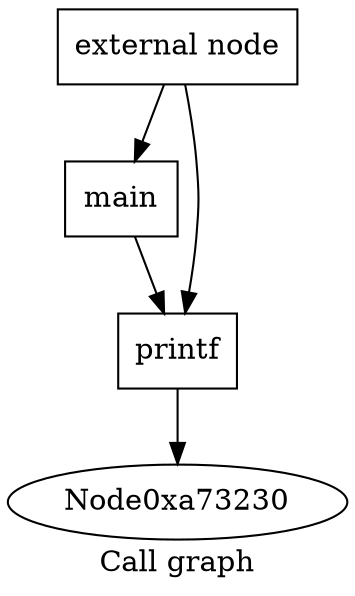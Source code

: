digraph "Call graph" {
	label="Call graph";

	Node0xa552b0 [shape=record,label="{external node}"];
	Node0xa552b0 -> Node0xa732a0;
	Node0xa552b0 -> Node0xa73340;
	Node0xa732a0 [shape=record,label="{main}"];
	Node0xa732a0 -> Node0xa73340;
	Node0xa73340 [shape=record,label="{printf}"];
	Node0xa73340 -> Node0xa73230;
}
